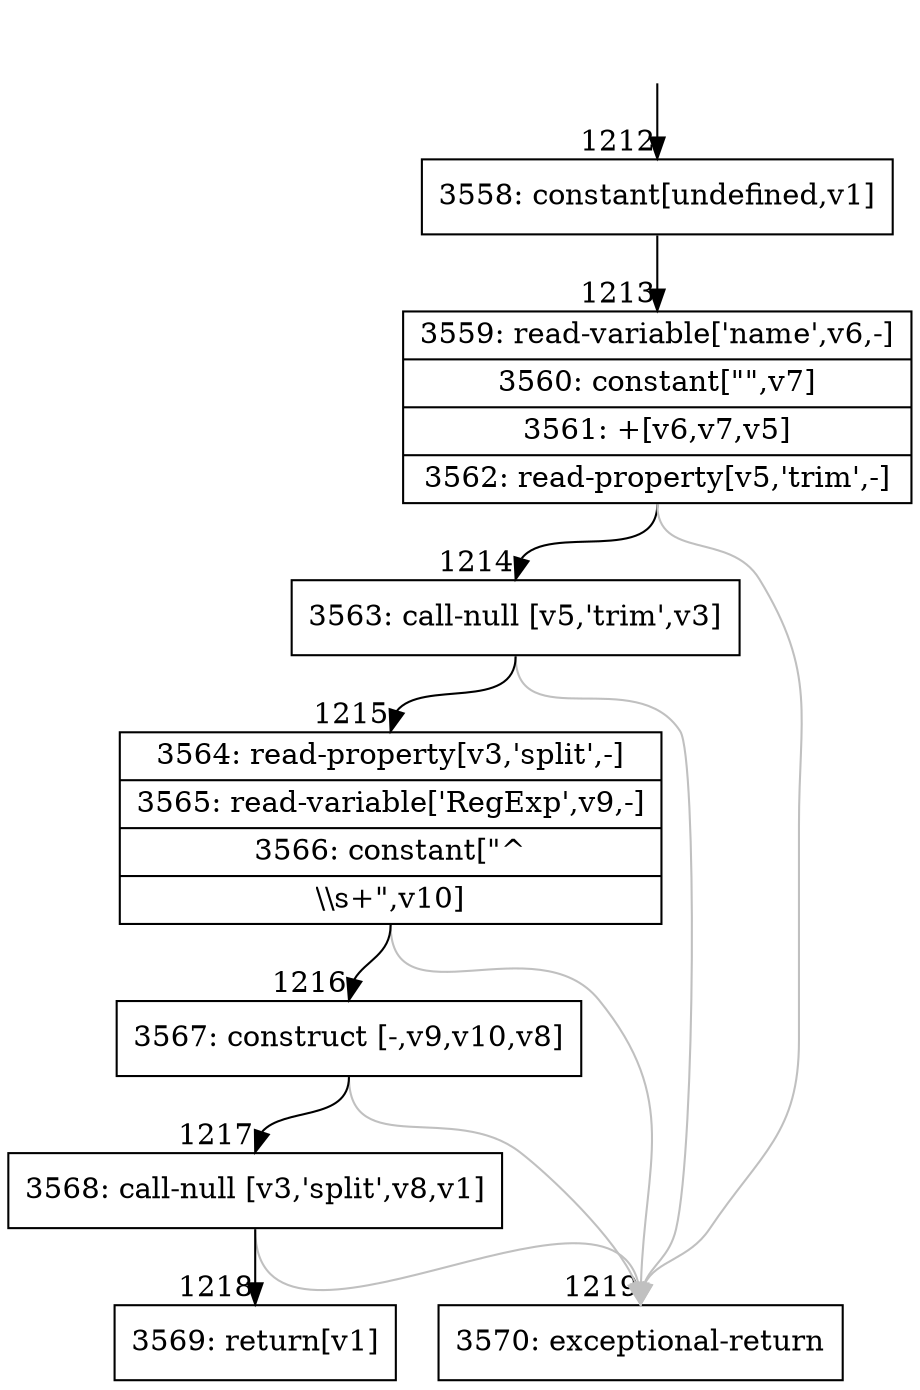 digraph {
rankdir="TD"
BB_entry118[shape=none,label=""];
BB_entry118 -> BB1212 [tailport=s, headport=n, headlabel="    1212"]
BB1212 [shape=record label="{3558: constant[undefined,v1]}" ] 
BB1212 -> BB1213 [tailport=s, headport=n, headlabel="      1213"]
BB1213 [shape=record label="{3559: read-variable['name',v6,-]|3560: constant[\"\",v7]|3561: +[v6,v7,v5]|3562: read-property[v5,'trim',-]}" ] 
BB1213 -> BB1214 [tailport=s, headport=n, headlabel="      1214"]
BB1213 -> BB1219 [tailport=s, headport=n, color=gray, headlabel="      1219"]
BB1214 [shape=record label="{3563: call-null [v5,'trim',v3]}" ] 
BB1214 -> BB1215 [tailport=s, headport=n, headlabel="      1215"]
BB1214 -> BB1219 [tailport=s, headport=n, color=gray]
BB1215 [shape=record label="{3564: read-property[v3,'split',-]|3565: read-variable['RegExp',v9,-]|3566: constant[\"^|\\\\s+\",v10]}" ] 
BB1215 -> BB1216 [tailport=s, headport=n, headlabel="      1216"]
BB1215 -> BB1219 [tailport=s, headport=n, color=gray]
BB1216 [shape=record label="{3567: construct [-,v9,v10,v8]}" ] 
BB1216 -> BB1217 [tailport=s, headport=n, headlabel="      1217"]
BB1216 -> BB1219 [tailport=s, headport=n, color=gray]
BB1217 [shape=record label="{3568: call-null [v3,'split',v8,v1]}" ] 
BB1217 -> BB1218 [tailport=s, headport=n, headlabel="      1218"]
BB1217 -> BB1219 [tailport=s, headport=n, color=gray]
BB1218 [shape=record label="{3569: return[v1]}" ] 
BB1219 [shape=record label="{3570: exceptional-return}" ] 
//#$~ 704
}
